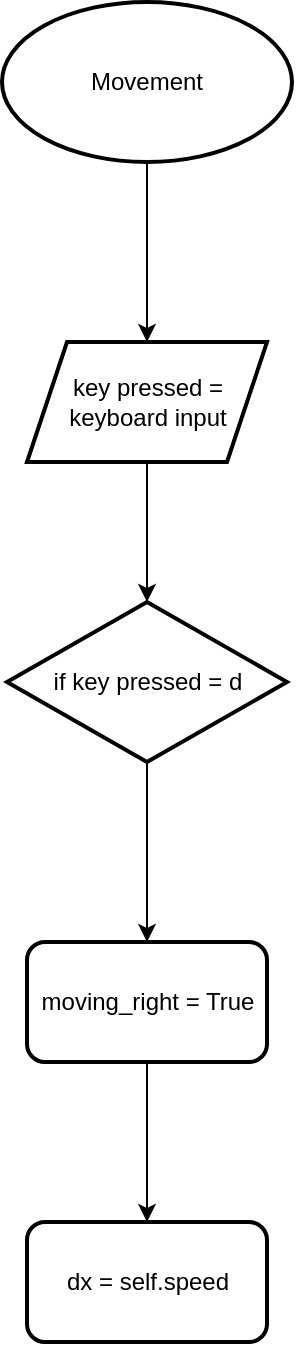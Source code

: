 <mxfile version="26.0.11">
  <diagram name="Page-1" id="clmuGVqMmQe1iZCzhsXo">
    <mxGraphModel dx="1118" dy="796" grid="1" gridSize="10" guides="1" tooltips="1" connect="1" arrows="1" fold="1" page="1" pageScale="1" pageWidth="1169" pageHeight="827" math="0" shadow="0">
      <root>
        <mxCell id="0" />
        <mxCell id="1" parent="0" />
        <mxCell id="FuBu3UHdjpIpV9gdBcZj-6" value="" style="edgeStyle=orthogonalEdgeStyle;rounded=0;orthogonalLoop=1;jettySize=auto;html=1;" edge="1" parent="1" source="FuBu3UHdjpIpV9gdBcZj-2" target="FuBu3UHdjpIpV9gdBcZj-5">
          <mxGeometry relative="1" as="geometry" />
        </mxCell>
        <mxCell id="FuBu3UHdjpIpV9gdBcZj-2" value="Movement" style="strokeWidth=2;html=1;shape=mxgraph.flowchart.start_1;whiteSpace=wrap;" vertex="1" parent="1">
          <mxGeometry x="535" y="40" width="145" height="80" as="geometry" />
        </mxCell>
        <mxCell id="FuBu3UHdjpIpV9gdBcZj-8" value="" style="edgeStyle=orthogonalEdgeStyle;rounded=0;orthogonalLoop=1;jettySize=auto;html=1;" edge="1" parent="1" source="FuBu3UHdjpIpV9gdBcZj-5" target="FuBu3UHdjpIpV9gdBcZj-7">
          <mxGeometry relative="1" as="geometry" />
        </mxCell>
        <mxCell id="FuBu3UHdjpIpV9gdBcZj-5" value="key pressed = keyboard input" style="shape=parallelogram;perimeter=parallelogramPerimeter;whiteSpace=wrap;html=1;fixedSize=1;strokeWidth=2;" vertex="1" parent="1">
          <mxGeometry x="547.5" y="210" width="120" height="60" as="geometry" />
        </mxCell>
        <mxCell id="FuBu3UHdjpIpV9gdBcZj-10" value="" style="edgeStyle=orthogonalEdgeStyle;rounded=0;orthogonalLoop=1;jettySize=auto;html=1;" edge="1" parent="1" source="FuBu3UHdjpIpV9gdBcZj-7" target="FuBu3UHdjpIpV9gdBcZj-9">
          <mxGeometry relative="1" as="geometry" />
        </mxCell>
        <mxCell id="FuBu3UHdjpIpV9gdBcZj-7" value="if key pressed = d" style="rhombus;whiteSpace=wrap;html=1;strokeWidth=2;" vertex="1" parent="1">
          <mxGeometry x="537.5" y="340" width="140" height="80" as="geometry" />
        </mxCell>
        <mxCell id="FuBu3UHdjpIpV9gdBcZj-12" value="" style="edgeStyle=orthogonalEdgeStyle;rounded=0;orthogonalLoop=1;jettySize=auto;html=1;" edge="1" parent="1" source="FuBu3UHdjpIpV9gdBcZj-9" target="FuBu3UHdjpIpV9gdBcZj-11">
          <mxGeometry relative="1" as="geometry" />
        </mxCell>
        <mxCell id="FuBu3UHdjpIpV9gdBcZj-9" value="moving_right = True" style="rounded=1;whiteSpace=wrap;html=1;strokeWidth=2;" vertex="1" parent="1">
          <mxGeometry x="547.5" y="510" width="120" height="60" as="geometry" />
        </mxCell>
        <mxCell id="FuBu3UHdjpIpV9gdBcZj-11" value="dx = self.speed" style="whiteSpace=wrap;html=1;rounded=1;strokeWidth=2;" vertex="1" parent="1">
          <mxGeometry x="547.5" y="650" width="120" height="60" as="geometry" />
        </mxCell>
      </root>
    </mxGraphModel>
  </diagram>
</mxfile>
